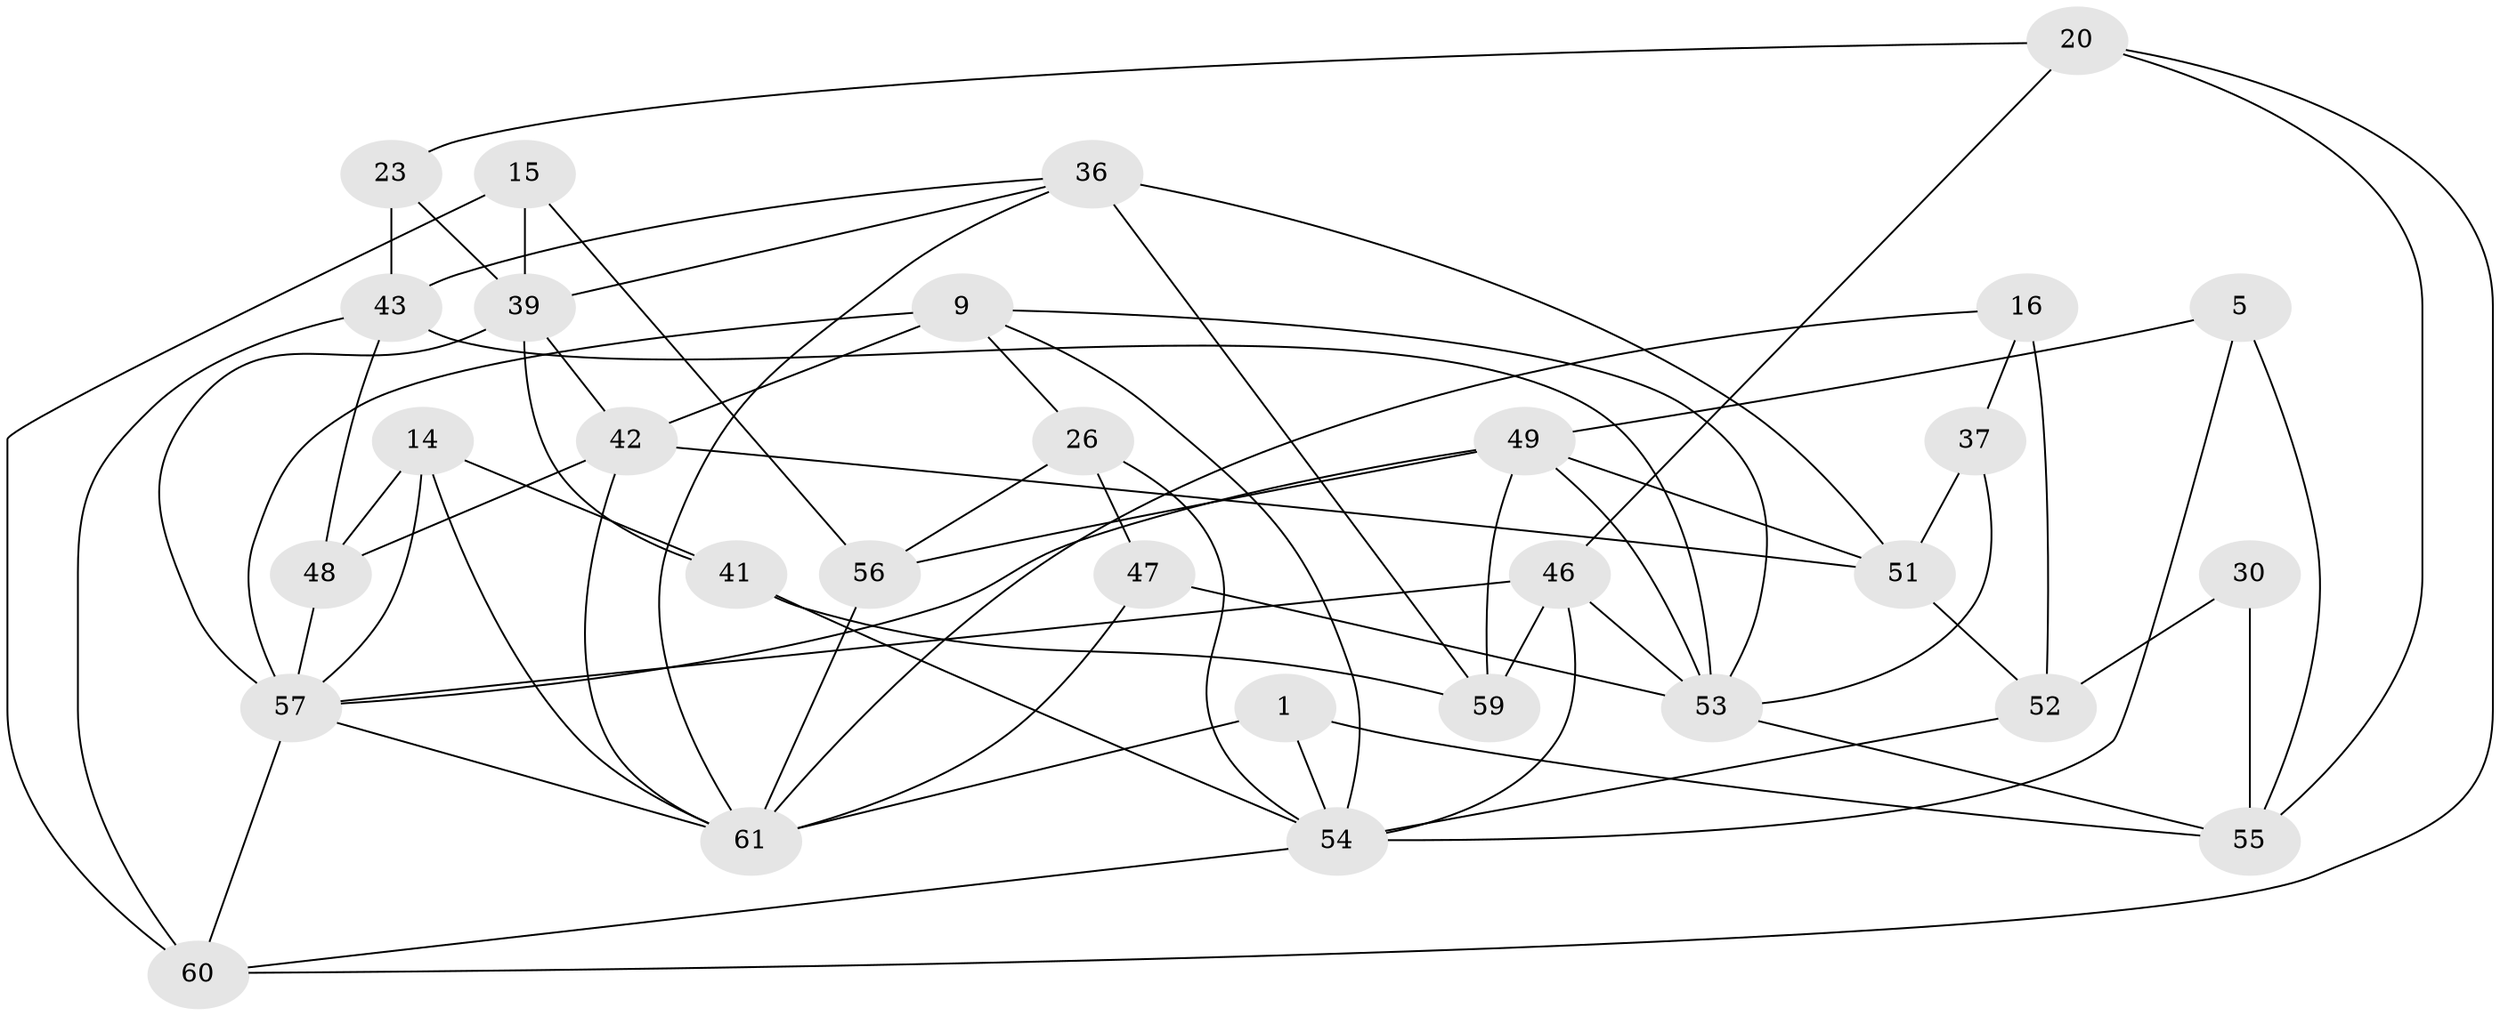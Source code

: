 // original degree distribution, {4: 1.0}
// Generated by graph-tools (version 1.1) at 2025/57/03/09/25 04:57:50]
// undirected, 30 vertices, 69 edges
graph export_dot {
graph [start="1"]
  node [color=gray90,style=filled];
  1;
  5;
  9 [super="+4+7"];
  14 [super="+13"];
  15;
  16;
  20;
  23;
  26 [super="+12"];
  30;
  36 [super="+22"];
  37;
  39 [super="+34"];
  41 [super="+40"];
  42 [super="+31"];
  43 [super="+11"];
  46 [super="+17"];
  47 [super="+8"];
  48 [super="+2"];
  49 [super="+38"];
  51 [super="+24"];
  52 [super="+32"];
  53 [super="+25+29"];
  54 [super="+44"];
  55 [super="+35+3"];
  56;
  57 [super="+19+27+45"];
  59 [super="+50"];
  60 [super="+10"];
  61 [super="+58"];
  1 -- 55 [weight=2];
  1 -- 61;
  1 -- 54;
  5 -- 55 [weight=2];
  5 -- 54;
  5 -- 49;
  9 -- 57 [weight=3];
  9 -- 42;
  9 -- 26 [weight=2];
  9 -- 53;
  9 -- 54;
  14 -- 48 [weight=2];
  14 -- 41 [weight=2];
  14 -- 61;
  14 -- 57;
  15 -- 60 [weight=2];
  15 -- 56;
  15 -- 39;
  16 -- 37;
  16 -- 52 [weight=2];
  16 -- 61;
  20 -- 60;
  20 -- 23;
  20 -- 46;
  20 -- 55;
  23 -- 43 [weight=2];
  23 -- 39;
  26 -- 56;
  26 -- 47 [weight=2];
  26 -- 54;
  30 -- 55 [weight=2];
  30 -- 52 [weight=2];
  36 -- 51;
  36 -- 59 [weight=2];
  36 -- 43;
  36 -- 39;
  36 -- 61;
  37 -- 51 [weight=2];
  37 -- 53;
  39 -- 41 [weight=2];
  39 -- 42;
  39 -- 57 [weight=2];
  41 -- 59;
  41 -- 54;
  42 -- 48 [weight=2];
  42 -- 51;
  42 -- 61;
  43 -- 60;
  43 -- 48;
  43 -- 53;
  46 -- 59 [weight=2];
  46 -- 54;
  46 -- 57;
  46 -- 53;
  47 -- 61 [weight=2];
  47 -- 53 [weight=2];
  48 -- 57;
  49 -- 56;
  49 -- 53;
  49 -- 59;
  49 -- 57;
  49 -- 51;
  51 -- 52;
  52 -- 54;
  53 -- 55;
  54 -- 60;
  56 -- 61;
  57 -- 61 [weight=2];
  57 -- 60;
}

